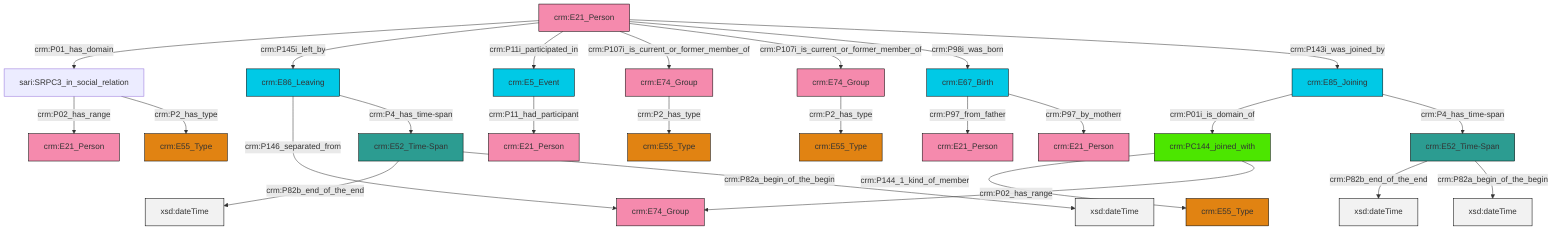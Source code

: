 graph TD
classDef Literal fill:#f2f2f2,stroke:#000000;
classDef CRM_Entity fill:#FFFFFF,stroke:#000000;
classDef Temporal_Entity fill:#00C9E6, stroke:#000000;
classDef Type fill:#E18312, stroke:#000000;
classDef Time-Span fill:#2C9C91, stroke:#000000;
classDef Appellation fill:#FFEB7F, stroke:#000000;
classDef Place fill:#008836, stroke:#000000;
classDef Persistent_Item fill:#B266B2, stroke:#000000;
classDef Conceptual_Object fill:#FFD700, stroke:#000000;
classDef Physical_Thing fill:#D2B48C, stroke:#000000;
classDef Actor fill:#f58aad, stroke:#000000;
classDef PC_Classes fill:#4ce600, stroke:#000000;
classDef Multi fill:#cccccc,stroke:#000000;

0["crm:E85_Joining"]:::Temporal_Entity -->|crm:P01i_is_domain_of| 1["crm:PC144_joined_with"]:::PC_Classes
1["crm:PC144_joined_with"]:::PC_Classes -->|crm:P144_1_kind_of_member| 2["crm:E55_Type"]:::Type
3["sari:SRPC3_in_social_relation"]:::Default -->|crm:P02_has_range| 4["crm:E21_Person"]:::Actor
7["crm:E86_Leaving"]:::Temporal_Entity -->|crm:P146_separated_from| 9["crm:E74_Group"]:::Actor
10["crm:E21_Person"]:::Actor -->|crm:P01_has_domain| 3["sari:SRPC3_in_social_relation"]:::Default
1["crm:PC144_joined_with"]:::PC_Classes -->|crm:P02_has_range| 9["crm:E74_Group"]:::Actor
7["crm:E86_Leaving"]:::Temporal_Entity -->|crm:P4_has_time-span| 14["crm:E52_Time-Span"]:::Time-Span
5["crm:E5_Event"]:::Temporal_Entity -->|crm:P11_had_participant| 19["crm:E21_Person"]:::Actor
10["crm:E21_Person"]:::Actor -->|crm:P145i_left_by| 7["crm:E86_Leaving"]:::Temporal_Entity
10["crm:E21_Person"]:::Actor -->|crm:P11i_participated_in| 5["crm:E5_Event"]:::Temporal_Entity
20["crm:E52_Time-Span"]:::Time-Span -->|crm:P82b_end_of_the_end| 28[xsd:dateTime]:::Literal
14["crm:E52_Time-Span"]:::Time-Span -->|crm:P82b_end_of_the_end| 32[xsd:dateTime]:::Literal
10["crm:E21_Person"]:::Actor -->|crm:P107i_is_current_or_former_member_of| 34["crm:E74_Group"]:::Actor
15["crm:E67_Birth"]:::Temporal_Entity -->|crm:P97_from_father| 26["crm:E21_Person"]:::Actor
15["crm:E67_Birth"]:::Temporal_Entity -->|crm:P97_by_motherr| 39["crm:E21_Person"]:::Actor
10["crm:E21_Person"]:::Actor -->|crm:P107i_is_current_or_former_member_of| 29["crm:E74_Group"]:::Actor
20["crm:E52_Time-Span"]:::Time-Span -->|crm:P82a_begin_of_the_begin| 41[xsd:dateTime]:::Literal
34["crm:E74_Group"]:::Actor -->|crm:P2_has_type| 36["crm:E55_Type"]:::Type
10["crm:E21_Person"]:::Actor -->|crm:P98i_was_born| 15["crm:E67_Birth"]:::Temporal_Entity
29["crm:E74_Group"]:::Actor -->|crm:P2_has_type| 22["crm:E55_Type"]:::Type
14["crm:E52_Time-Span"]:::Time-Span -->|crm:P82a_begin_of_the_begin| 43[xsd:dateTime]:::Literal
3["sari:SRPC3_in_social_relation"]:::Default -->|crm:P2_has_type| 12["crm:E55_Type"]:::Type
10["crm:E21_Person"]:::Actor -->|crm:P143i_was_joined_by| 0["crm:E85_Joining"]:::Temporal_Entity
0["crm:E85_Joining"]:::Temporal_Entity -->|crm:P4_has_time-span| 20["crm:E52_Time-Span"]:::Time-Span